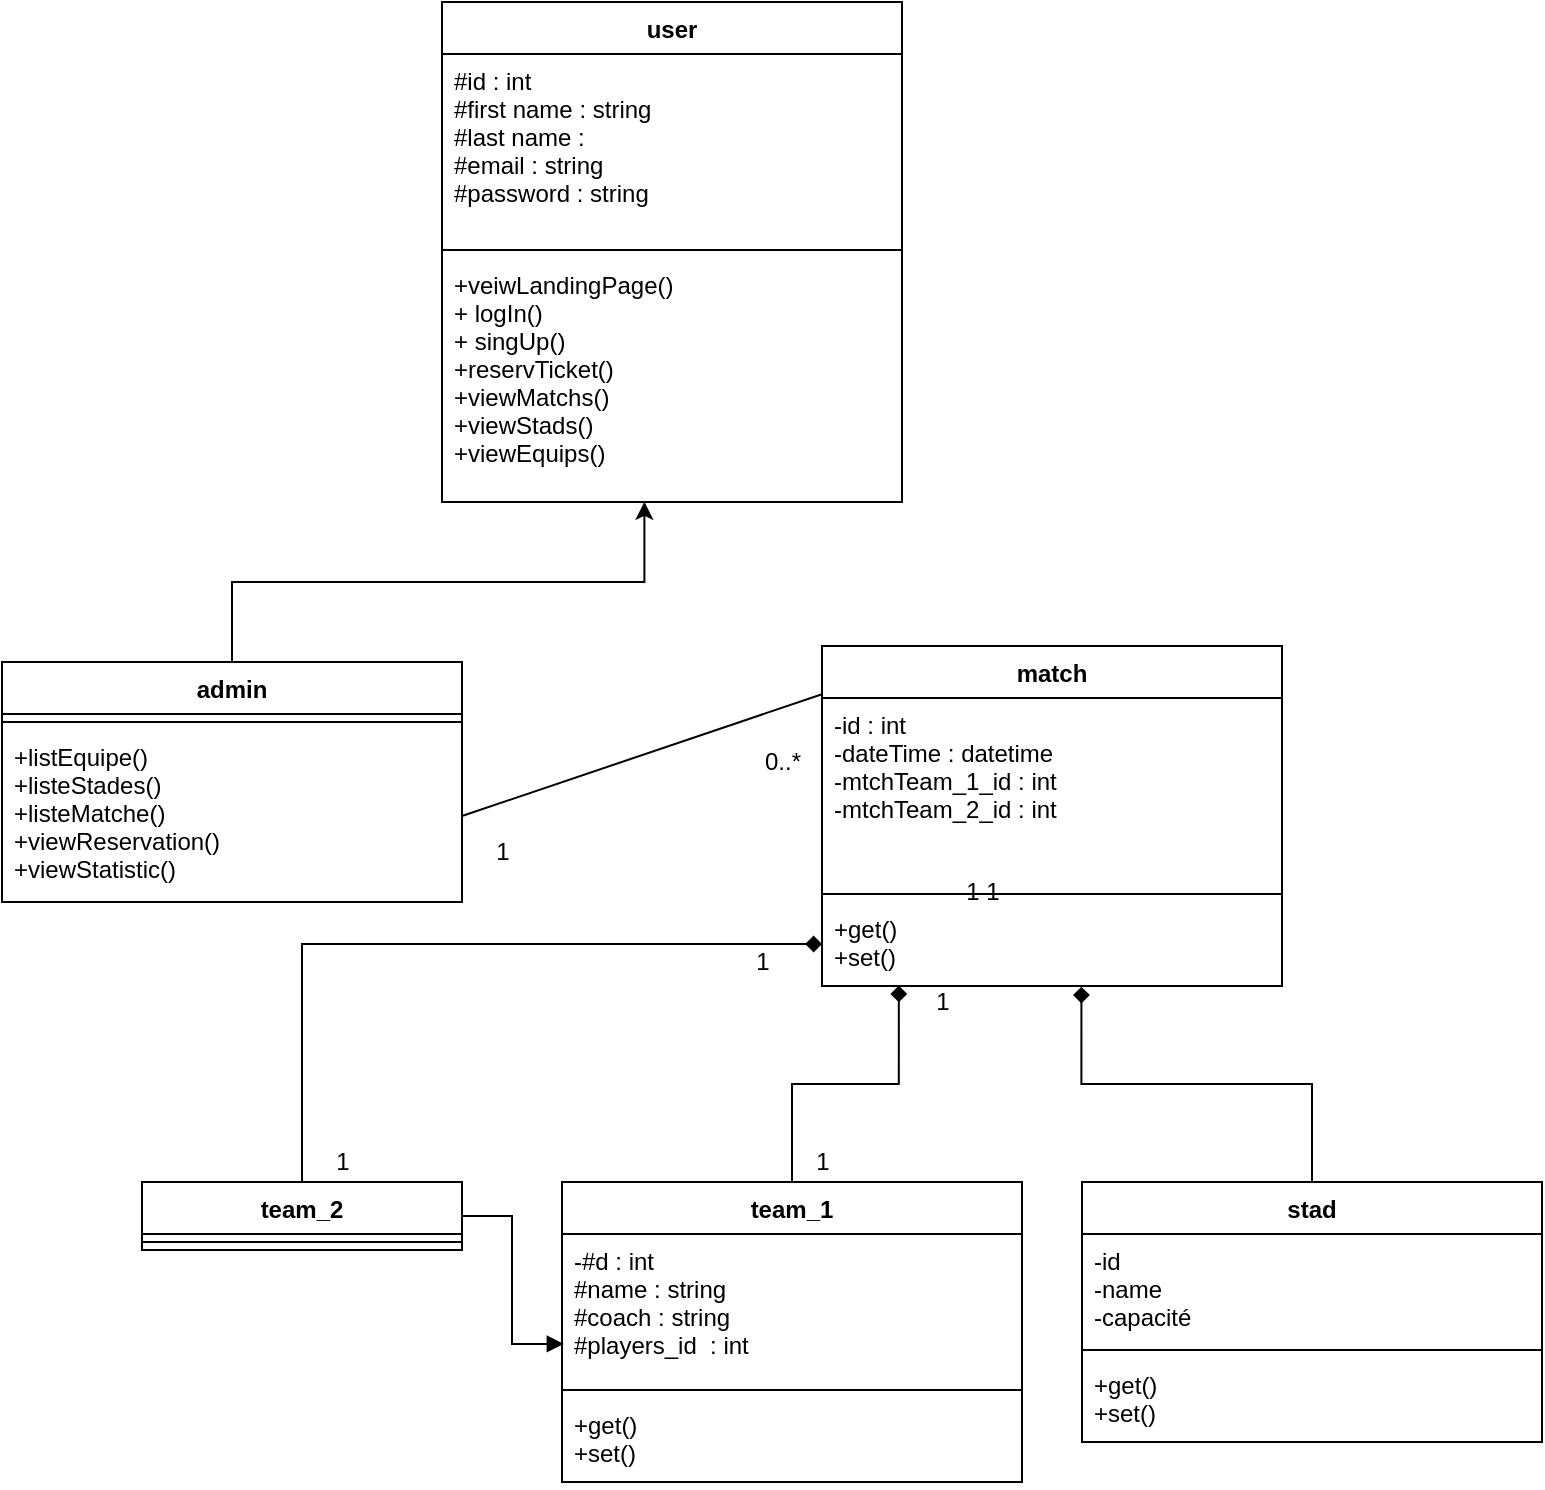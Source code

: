 <mxfile version="20.6.0" type="device"><diagram id="W7BDXLb302vO-kfChS7g" name="Page-1"><mxGraphModel dx="1298" dy="684" grid="1" gridSize="10" guides="1" tooltips="1" connect="1" arrows="1" fold="1" page="1" pageScale="1" pageWidth="827" pageHeight="1169" math="0" shadow="0"><root><mxCell id="0"/><mxCell id="1" parent="0"/><mxCell id="f9D5fqL9LzPXOIzvXoEH-10" value="user" style="swimlane;fontStyle=1;align=center;verticalAlign=top;childLayout=stackLayout;horizontal=1;startSize=26;horizontalStack=0;resizeParent=1;resizeParentMax=0;resizeLast=0;collapsible=1;marginBottom=0;" vertex="1" parent="1"><mxGeometry x="260" y="220" width="230" height="250" as="geometry"/></mxCell><mxCell id="f9D5fqL9LzPXOIzvXoEH-11" value="#id : int &#10;#first name : string &#10;#last name : &#10;#email : string &#10;#password : string &#10;" style="text;strokeColor=none;fillColor=none;align=left;verticalAlign=top;spacingLeft=4;spacingRight=4;overflow=hidden;rotatable=0;points=[[0,0.5],[1,0.5]];portConstraint=eastwest;" vertex="1" parent="f9D5fqL9LzPXOIzvXoEH-10"><mxGeometry y="26" width="230" height="94" as="geometry"/></mxCell><mxCell id="f9D5fqL9LzPXOIzvXoEH-12" value="" style="line;strokeWidth=1;fillColor=none;align=left;verticalAlign=middle;spacingTop=-1;spacingLeft=3;spacingRight=3;rotatable=0;labelPosition=right;points=[];portConstraint=eastwest;strokeColor=inherit;" vertex="1" parent="f9D5fqL9LzPXOIzvXoEH-10"><mxGeometry y="120" width="230" height="8" as="geometry"/></mxCell><mxCell id="f9D5fqL9LzPXOIzvXoEH-13" value="+veiwLandingPage()&#10;+ logIn()&#10;+ singUp()&#10;+reservTicket()&#10;+viewMatchs()&#10;+viewStads()&#10;+viewEquips()&#10;" style="text;strokeColor=none;fillColor=none;align=left;verticalAlign=top;spacingLeft=4;spacingRight=4;overflow=hidden;rotatable=0;points=[[0,0.5],[1,0.5]];portConstraint=eastwest;" vertex="1" parent="f9D5fqL9LzPXOIzvXoEH-10"><mxGeometry y="128" width="230" height="122" as="geometry"/></mxCell><mxCell id="f9D5fqL9LzPXOIzvXoEH-21" style="edgeStyle=orthogonalEdgeStyle;rounded=0;orthogonalLoop=1;jettySize=auto;html=1;entryX=0.44;entryY=0.999;entryDx=0;entryDy=0;entryPerimeter=0;" edge="1" parent="1" source="f9D5fqL9LzPXOIzvXoEH-15" target="f9D5fqL9LzPXOIzvXoEH-13"><mxGeometry relative="1" as="geometry"/></mxCell><mxCell id="f9D5fqL9LzPXOIzvXoEH-15" value="admin" style="swimlane;fontStyle=1;align=center;verticalAlign=top;childLayout=stackLayout;horizontal=1;startSize=26;horizontalStack=0;resizeParent=1;resizeParentMax=0;resizeLast=0;collapsible=1;marginBottom=0;" vertex="1" parent="1"><mxGeometry x="40" y="550" width="230" height="120" as="geometry"/></mxCell><mxCell id="f9D5fqL9LzPXOIzvXoEH-17" value="" style="line;strokeWidth=1;fillColor=none;align=left;verticalAlign=middle;spacingTop=-1;spacingLeft=3;spacingRight=3;rotatable=0;labelPosition=right;points=[];portConstraint=eastwest;strokeColor=inherit;" vertex="1" parent="f9D5fqL9LzPXOIzvXoEH-15"><mxGeometry y="26" width="230" height="8" as="geometry"/></mxCell><mxCell id="f9D5fqL9LzPXOIzvXoEH-18" value="+listEquipe()&#10;+listeStades()&#10;+listeMatche()&#10;+viewReservation()&#10;+viewStatistic()" style="text;strokeColor=none;fillColor=none;align=left;verticalAlign=top;spacingLeft=4;spacingRight=4;overflow=hidden;rotatable=0;points=[[0,0.5],[1,0.5]];portConstraint=eastwest;" vertex="1" parent="f9D5fqL9LzPXOIzvXoEH-15"><mxGeometry y="34" width="230" height="86" as="geometry"/></mxCell><mxCell id="f9D5fqL9LzPXOIzvXoEH-31" value="" style="endArrow=none;html=1;rounded=0;exitX=1;exitY=0.5;exitDx=0;exitDy=0;entryX=0;entryY=0.142;entryDx=0;entryDy=0;entryPerimeter=0;" edge="1" parent="1" source="f9D5fqL9LzPXOIzvXoEH-18" target="f9D5fqL9LzPXOIzvXoEH-26"><mxGeometry width="50" height="50" relative="1" as="geometry"><mxPoint x="270" y="585" as="sourcePoint"/><mxPoint x="320" y="535" as="targetPoint"/></mxGeometry></mxCell><mxCell id="f9D5fqL9LzPXOIzvXoEH-33" value="1 1" style="text;html=1;align=center;verticalAlign=middle;resizable=0;points=[];autosize=1;strokeColor=none;fillColor=none;" vertex="1" parent="1"><mxGeometry x="510" y="650" width="40" height="30" as="geometry"/></mxCell><mxCell id="f9D5fqL9LzPXOIzvXoEH-86" style="edgeStyle=orthogonalEdgeStyle;rounded=0;orthogonalLoop=1;jettySize=auto;html=1;entryX=0.564;entryY=1.008;entryDx=0;entryDy=0;entryPerimeter=0;endArrow=diamond;endFill=1;" edge="1" parent="1" source="f9D5fqL9LzPXOIzvXoEH-34" target="f9D5fqL9LzPXOIzvXoEH-29"><mxGeometry relative="1" as="geometry"/></mxCell><mxCell id="f9D5fqL9LzPXOIzvXoEH-34" value="stad" style="swimlane;fontStyle=1;align=center;verticalAlign=top;childLayout=stackLayout;horizontal=1;startSize=26;horizontalStack=0;resizeParent=1;resizeParentMax=0;resizeLast=0;collapsible=1;marginBottom=0;" vertex="1" parent="1"><mxGeometry x="580" y="810" width="230" height="130" as="geometry"/></mxCell><mxCell id="f9D5fqL9LzPXOIzvXoEH-35" value="-id &#10;-name&#10;-capacité" style="text;strokeColor=none;fillColor=none;align=left;verticalAlign=top;spacingLeft=4;spacingRight=4;overflow=hidden;rotatable=0;points=[[0,0.5],[1,0.5]];portConstraint=eastwest;" vertex="1" parent="f9D5fqL9LzPXOIzvXoEH-34"><mxGeometry y="26" width="230" height="54" as="geometry"/></mxCell><mxCell id="f9D5fqL9LzPXOIzvXoEH-36" value="" style="line;strokeWidth=1;fillColor=none;align=left;verticalAlign=middle;spacingTop=-1;spacingLeft=3;spacingRight=3;rotatable=0;labelPosition=right;points=[];portConstraint=eastwest;strokeColor=inherit;" vertex="1" parent="f9D5fqL9LzPXOIzvXoEH-34"><mxGeometry y="80" width="230" height="8" as="geometry"/></mxCell><mxCell id="f9D5fqL9LzPXOIzvXoEH-37" value="+get()&#10;+set()" style="text;strokeColor=none;fillColor=none;align=left;verticalAlign=top;spacingLeft=4;spacingRight=4;overflow=hidden;rotatable=0;points=[[0,0.5],[1,0.5]];portConstraint=eastwest;" vertex="1" parent="f9D5fqL9LzPXOIzvXoEH-34"><mxGeometry y="88" width="230" height="42" as="geometry"/></mxCell><mxCell id="f9D5fqL9LzPXOIzvXoEH-39" value="0..*" style="text;html=1;align=center;verticalAlign=middle;resizable=0;points=[];autosize=1;strokeColor=none;fillColor=none;" vertex="1" parent="1"><mxGeometry x="410" y="585" width="40" height="30" as="geometry"/></mxCell><mxCell id="f9D5fqL9LzPXOIzvXoEH-41" value="1" style="text;html=1;align=center;verticalAlign=middle;resizable=0;points=[];autosize=1;strokeColor=none;fillColor=none;" vertex="1" parent="1"><mxGeometry x="275" y="630" width="30" height="30" as="geometry"/></mxCell><mxCell id="f9D5fqL9LzPXOIzvXoEH-80" style="edgeStyle=orthogonalEdgeStyle;rounded=0;orthogonalLoop=1;jettySize=auto;html=1;entryX=0.167;entryY=0.994;entryDx=0;entryDy=0;entryPerimeter=0;endArrow=diamond;endFill=1;" edge="1" parent="1" source="f9D5fqL9LzPXOIzvXoEH-42" target="f9D5fqL9LzPXOIzvXoEH-29"><mxGeometry relative="1" as="geometry"/></mxCell><mxCell id="f9D5fqL9LzPXOIzvXoEH-42" value="team_1" style="swimlane;fontStyle=1;align=center;verticalAlign=top;childLayout=stackLayout;horizontal=1;startSize=26;horizontalStack=0;resizeParent=1;resizeParentMax=0;resizeLast=0;collapsible=1;marginBottom=0;" vertex="1" parent="1"><mxGeometry x="320" y="810" width="230" height="150" as="geometry"/></mxCell><mxCell id="f9D5fqL9LzPXOIzvXoEH-43" value="-#d : int &#10;#name : string&#10;#coach : string&#10;#players_id  : int " style="text;strokeColor=none;fillColor=none;align=left;verticalAlign=top;spacingLeft=4;spacingRight=4;overflow=hidden;rotatable=0;points=[[0,0.5],[1,0.5]];portConstraint=eastwest;" vertex="1" parent="f9D5fqL9LzPXOIzvXoEH-42"><mxGeometry y="26" width="230" height="74" as="geometry"/></mxCell><mxCell id="f9D5fqL9LzPXOIzvXoEH-44" value="" style="line;strokeWidth=1;fillColor=none;align=left;verticalAlign=middle;spacingTop=-1;spacingLeft=3;spacingRight=3;rotatable=0;labelPosition=right;points=[];portConstraint=eastwest;strokeColor=inherit;" vertex="1" parent="f9D5fqL9LzPXOIzvXoEH-42"><mxGeometry y="100" width="230" height="8" as="geometry"/></mxCell><mxCell id="f9D5fqL9LzPXOIzvXoEH-45" value="+get()&#10;+set()" style="text;strokeColor=none;fillColor=none;align=left;verticalAlign=top;spacingLeft=4;spacingRight=4;overflow=hidden;rotatable=0;points=[[0,0.5],[1,0.5]];portConstraint=eastwest;" vertex="1" parent="f9D5fqL9LzPXOIzvXoEH-42"><mxGeometry y="108" width="230" height="42" as="geometry"/></mxCell><mxCell id="f9D5fqL9LzPXOIzvXoEH-26" value="match" style="swimlane;fontStyle=1;align=center;verticalAlign=top;childLayout=stackLayout;horizontal=1;startSize=26;horizontalStack=0;resizeParent=1;resizeParentMax=0;resizeLast=0;collapsible=1;marginBottom=0;" vertex="1" parent="1"><mxGeometry x="450" y="542" width="230" height="170" as="geometry"/></mxCell><mxCell id="f9D5fqL9LzPXOIzvXoEH-27" value="-id : int &#10;-dateTime : datetime&#10;-mtchTeam_1_id : int&#10;-mtchTeam_2_id : int" style="text;strokeColor=none;fillColor=none;align=left;verticalAlign=top;spacingLeft=4;spacingRight=4;overflow=hidden;rotatable=0;points=[[0,0.5],[1,0.5]];portConstraint=eastwest;" vertex="1" parent="f9D5fqL9LzPXOIzvXoEH-26"><mxGeometry y="26" width="230" height="94" as="geometry"/></mxCell><mxCell id="f9D5fqL9LzPXOIzvXoEH-28" value="" style="line;strokeWidth=1;fillColor=none;align=left;verticalAlign=middle;spacingTop=-1;spacingLeft=3;spacingRight=3;rotatable=0;labelPosition=right;points=[];portConstraint=eastwest;strokeColor=inherit;" vertex="1" parent="f9D5fqL9LzPXOIzvXoEH-26"><mxGeometry y="120" width="230" height="8" as="geometry"/></mxCell><mxCell id="f9D5fqL9LzPXOIzvXoEH-29" value="+get()&#10;+set()" style="text;strokeColor=none;fillColor=none;align=left;verticalAlign=top;spacingLeft=4;spacingRight=4;overflow=hidden;rotatable=0;points=[[0,0.5],[1,0.5]];portConstraint=eastwest;" vertex="1" parent="f9D5fqL9LzPXOIzvXoEH-26"><mxGeometry y="128" width="230" height="42" as="geometry"/></mxCell><mxCell id="f9D5fqL9LzPXOIzvXoEH-87" value="1" style="text;html=1;align=center;verticalAlign=middle;resizable=0;points=[];autosize=1;strokeColor=none;fillColor=none;" vertex="1" parent="1"><mxGeometry x="435" y="785" width="30" height="30" as="geometry"/></mxCell><mxCell id="f9D5fqL9LzPXOIzvXoEH-88" value="1" style="text;html=1;align=center;verticalAlign=middle;resizable=0;points=[];autosize=1;strokeColor=none;fillColor=none;" vertex="1" parent="1"><mxGeometry x="495" y="705" width="30" height="30" as="geometry"/></mxCell><mxCell id="f9D5fqL9LzPXOIzvXoEH-101" style="edgeStyle=orthogonalEdgeStyle;rounded=0;orthogonalLoop=1;jettySize=auto;html=1;entryX=0.004;entryY=0.743;entryDx=0;entryDy=0;entryPerimeter=0;endArrow=block;endFill=1;" edge="1" parent="1" source="f9D5fqL9LzPXOIzvXoEH-89" target="f9D5fqL9LzPXOIzvXoEH-43"><mxGeometry relative="1" as="geometry"/></mxCell><mxCell id="f9D5fqL9LzPXOIzvXoEH-105" style="edgeStyle=orthogonalEdgeStyle;rounded=0;orthogonalLoop=1;jettySize=auto;html=1;entryX=0;entryY=0.5;entryDx=0;entryDy=0;endArrow=diamond;endFill=1;" edge="1" parent="1" source="f9D5fqL9LzPXOIzvXoEH-89" target="f9D5fqL9LzPXOIzvXoEH-29"><mxGeometry relative="1" as="geometry"/></mxCell><mxCell id="f9D5fqL9LzPXOIzvXoEH-89" value="team_2" style="swimlane;fontStyle=1;align=center;verticalAlign=top;childLayout=stackLayout;horizontal=1;startSize=26;horizontalStack=0;resizeParent=1;resizeParentMax=0;resizeLast=0;collapsible=1;marginBottom=0;" vertex="1" parent="1"><mxGeometry x="110" y="810" width="160" height="34" as="geometry"/></mxCell><mxCell id="f9D5fqL9LzPXOIzvXoEH-91" value="" style="line;strokeWidth=1;fillColor=none;align=left;verticalAlign=middle;spacingTop=-1;spacingLeft=3;spacingRight=3;rotatable=0;labelPosition=right;points=[];portConstraint=eastwest;strokeColor=inherit;" vertex="1" parent="f9D5fqL9LzPXOIzvXoEH-89"><mxGeometry y="26" width="160" height="8" as="geometry"/></mxCell><mxCell id="f9D5fqL9LzPXOIzvXoEH-107" value="1" style="text;html=1;align=center;verticalAlign=middle;resizable=0;points=[];autosize=1;strokeColor=none;fillColor=none;" vertex="1" parent="1"><mxGeometry x="195" y="785" width="30" height="30" as="geometry"/></mxCell><mxCell id="f9D5fqL9LzPXOIzvXoEH-108" value="1" style="text;html=1;align=center;verticalAlign=middle;resizable=0;points=[];autosize=1;strokeColor=none;fillColor=none;" vertex="1" parent="1"><mxGeometry x="405" y="685" width="30" height="30" as="geometry"/></mxCell></root></mxGraphModel></diagram></mxfile>